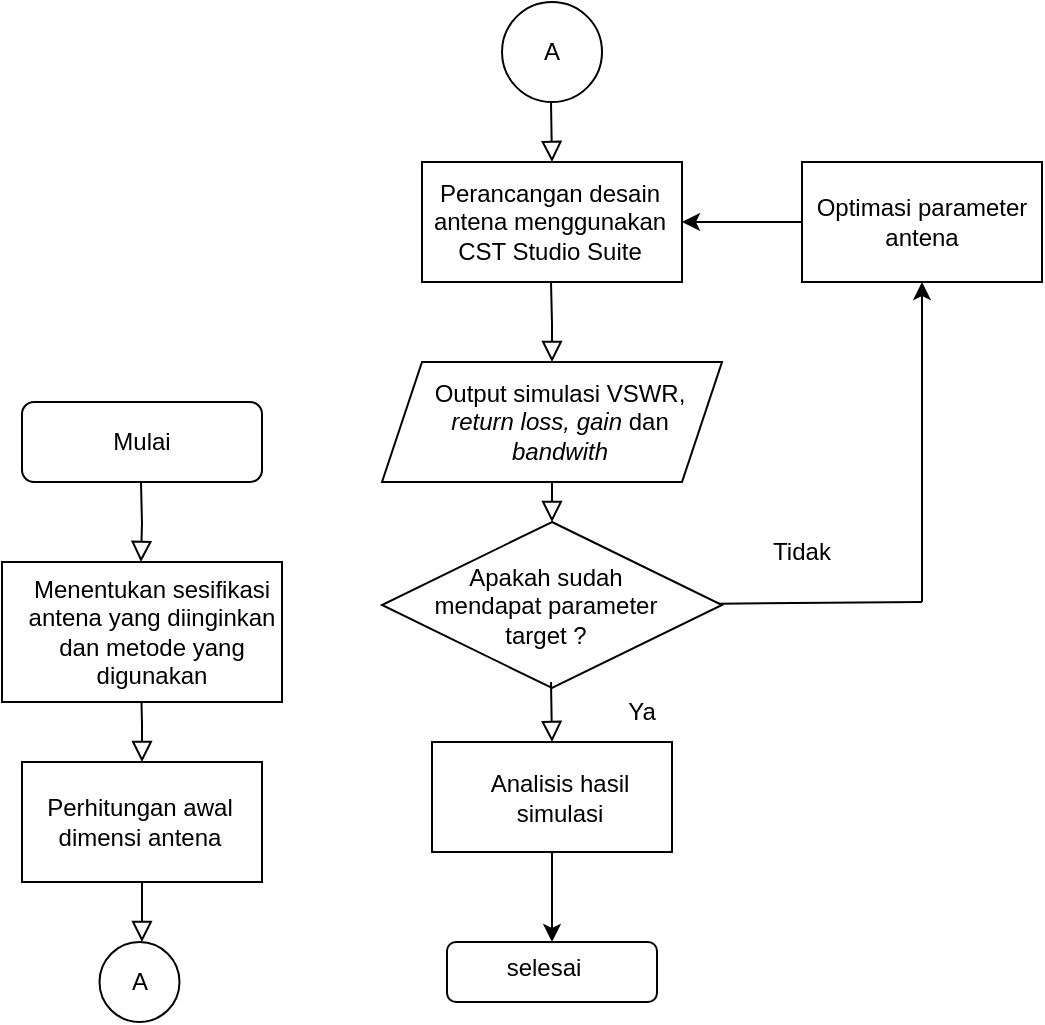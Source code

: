 <mxfile version="25.0.1">
  <diagram id="C5RBs43oDa-KdzZeNtuy" name="Page-1">
    <mxGraphModel dx="1462" dy="628" grid="1" gridSize="10" guides="1" tooltips="1" connect="1" arrows="1" fold="1" page="1" pageScale="1" pageWidth="827" pageHeight="1169" math="0" shadow="0">
      <root>
        <mxCell id="WIyWlLk6GJQsqaUBKTNV-0" />
        <mxCell id="WIyWlLk6GJQsqaUBKTNV-1" parent="WIyWlLk6GJQsqaUBKTNV-0" />
        <mxCell id="WIyWlLk6GJQsqaUBKTNV-3" value="Mulai" style="rounded=1;whiteSpace=wrap;html=1;fontSize=12;glass=0;strokeWidth=1;shadow=0;movable=1;resizable=1;rotatable=1;deletable=1;editable=1;locked=0;connectable=1;" parent="WIyWlLk6GJQsqaUBKTNV-1" vertex="1">
          <mxGeometry x="164" y="290" width="120" height="40" as="geometry" />
        </mxCell>
        <mxCell id="WIyWlLk6GJQsqaUBKTNV-4" value="" style="rounded=0;html=1;jettySize=auto;orthogonalLoop=1;fontSize=11;endArrow=block;endFill=0;endSize=8;strokeWidth=1;shadow=0;labelBackgroundColor=none;edgeStyle=orthogonalEdgeStyle;movable=1;resizable=1;rotatable=1;deletable=1;editable=1;locked=0;connectable=1;" parent="WIyWlLk6GJQsqaUBKTNV-1" edge="1">
          <mxGeometry y="20" relative="1" as="geometry">
            <mxPoint as="offset" />
            <mxPoint x="223.5" y="330" as="sourcePoint" />
            <mxPoint x="223.5" y="370" as="targetPoint" />
          </mxGeometry>
        </mxCell>
        <mxCell id="WIyWlLk6GJQsqaUBKTNV-8" value="" style="rounded=0;html=1;jettySize=auto;orthogonalLoop=1;fontSize=11;endArrow=block;endFill=0;endSize=8;strokeWidth=1;shadow=0;labelBackgroundColor=none;edgeStyle=orthogonalEdgeStyle;exitX=0.5;exitY=1;exitDx=0;exitDy=0;movable=1;resizable=1;rotatable=1;deletable=1;editable=1;locked=0;connectable=1;" parent="WIyWlLk6GJQsqaUBKTNV-1" edge="1">
          <mxGeometry x="0.333" y="20" relative="1" as="geometry">
            <mxPoint as="offset" />
            <mxPoint x="223.5" y="430" as="sourcePoint" />
            <mxPoint x="224" y="470" as="targetPoint" />
            <Array as="points" />
          </mxGeometry>
        </mxCell>
        <mxCell id="cpolXM8HQytNgNx-QMgu-1" value="" style="rounded=0;whiteSpace=wrap;html=1;movable=1;resizable=1;rotatable=1;deletable=1;editable=1;locked=0;connectable=1;" vertex="1" parent="WIyWlLk6GJQsqaUBKTNV-1">
          <mxGeometry x="154" y="370" width="140" height="70" as="geometry" />
        </mxCell>
        <mxCell id="cpolXM8HQytNgNx-QMgu-2" value="" style="rounded=0;whiteSpace=wrap;html=1;movable=1;resizable=1;rotatable=1;deletable=1;editable=1;locked=0;connectable=1;" vertex="1" parent="WIyWlLk6GJQsqaUBKTNV-1">
          <mxGeometry x="164" y="470" width="120" height="60" as="geometry" />
        </mxCell>
        <mxCell id="cpolXM8HQytNgNx-QMgu-3" value="Menentukan sesifikasi antena yang diinginkan dan metode yang digunakan" style="text;html=1;align=center;verticalAlign=middle;whiteSpace=wrap;rounded=0;movable=1;resizable=1;rotatable=1;deletable=1;editable=1;locked=0;connectable=1;" vertex="1" parent="WIyWlLk6GJQsqaUBKTNV-1">
          <mxGeometry x="164" y="397.5" width="130" height="15" as="geometry" />
        </mxCell>
        <mxCell id="cpolXM8HQytNgNx-QMgu-6" value="Perhitungan awal dimensi antena" style="text;html=1;align=center;verticalAlign=middle;whiteSpace=wrap;rounded=0;movable=1;resizable=1;rotatable=1;deletable=1;editable=1;locked=0;connectable=1;" vertex="1" parent="WIyWlLk6GJQsqaUBKTNV-1">
          <mxGeometry x="174" y="485" width="97.5" height="30" as="geometry" />
        </mxCell>
        <mxCell id="cpolXM8HQytNgNx-QMgu-7" value="" style="ellipse;whiteSpace=wrap;html=1;aspect=fixed;movable=1;resizable=1;rotatable=1;deletable=1;editable=1;locked=0;connectable=1;" vertex="1" parent="WIyWlLk6GJQsqaUBKTNV-1">
          <mxGeometry x="202.75" y="560" width="40" height="40" as="geometry" />
        </mxCell>
        <mxCell id="cpolXM8HQytNgNx-QMgu-8" value="" style="rounded=0;html=1;jettySize=auto;orthogonalLoop=1;fontSize=11;endArrow=block;endFill=0;endSize=8;strokeWidth=1;shadow=0;labelBackgroundColor=none;edgeStyle=orthogonalEdgeStyle;movable=1;resizable=1;rotatable=1;deletable=1;editable=1;locked=0;connectable=1;" edge="1" parent="WIyWlLk6GJQsqaUBKTNV-1">
          <mxGeometry x="0.333" y="20" relative="1" as="geometry">
            <mxPoint as="offset" />
            <mxPoint x="224" y="530" as="sourcePoint" />
            <mxPoint x="223.98" y="560" as="targetPoint" />
            <Array as="points" />
          </mxGeometry>
        </mxCell>
        <mxCell id="cpolXM8HQytNgNx-QMgu-9" value="A" style="text;html=1;align=center;verticalAlign=middle;whiteSpace=wrap;rounded=0;movable=1;resizable=1;rotatable=1;deletable=1;editable=1;locked=0;connectable=1;" vertex="1" parent="WIyWlLk6GJQsqaUBKTNV-1">
          <mxGeometry x="192.75" y="565" width="60" height="30" as="geometry" />
        </mxCell>
        <mxCell id="cpolXM8HQytNgNx-QMgu-10" value="" style="ellipse;whiteSpace=wrap;html=1;aspect=fixed;movable=1;resizable=1;rotatable=1;deletable=1;editable=1;locked=0;connectable=1;" vertex="1" parent="WIyWlLk6GJQsqaUBKTNV-1">
          <mxGeometry x="404" y="90" width="50" height="50" as="geometry" />
        </mxCell>
        <mxCell id="cpolXM8HQytNgNx-QMgu-11" value="A" style="text;html=1;align=center;verticalAlign=middle;whiteSpace=wrap;rounded=0;movable=1;resizable=1;rotatable=1;deletable=1;editable=1;locked=0;connectable=1;" vertex="1" parent="WIyWlLk6GJQsqaUBKTNV-1">
          <mxGeometry x="399" y="100" width="60" height="30" as="geometry" />
        </mxCell>
        <mxCell id="cpolXM8HQytNgNx-QMgu-12" value="" style="shape=parallelogram;perimeter=parallelogramPerimeter;whiteSpace=wrap;html=1;fixedSize=1;movable=1;resizable=1;rotatable=1;deletable=1;editable=1;locked=0;connectable=1;" vertex="1" parent="WIyWlLk6GJQsqaUBKTNV-1">
          <mxGeometry x="344" y="270" width="170" height="60" as="geometry" />
        </mxCell>
        <mxCell id="cpolXM8HQytNgNx-QMgu-13" value="" style="rhombus;whiteSpace=wrap;html=1;movable=1;resizable=1;rotatable=1;deletable=1;editable=1;locked=0;connectable=1;" vertex="1" parent="WIyWlLk6GJQsqaUBKTNV-1">
          <mxGeometry x="344" y="350" width="170" height="83" as="geometry" />
        </mxCell>
        <mxCell id="cpolXM8HQytNgNx-QMgu-27" value="" style="edgeStyle=orthogonalEdgeStyle;rounded=0;orthogonalLoop=1;jettySize=auto;html=1;movable=1;resizable=1;rotatable=1;deletable=1;editable=1;locked=0;connectable=1;" edge="1" parent="WIyWlLk6GJQsqaUBKTNV-1" source="cpolXM8HQytNgNx-QMgu-14" target="cpolXM8HQytNgNx-QMgu-15">
          <mxGeometry relative="1" as="geometry" />
        </mxCell>
        <mxCell id="cpolXM8HQytNgNx-QMgu-14" value="" style="rounded=0;whiteSpace=wrap;html=1;movable=1;resizable=1;rotatable=1;deletable=1;editable=1;locked=0;connectable=1;" vertex="1" parent="WIyWlLk6GJQsqaUBKTNV-1">
          <mxGeometry x="369" y="460" width="120" height="55" as="geometry" />
        </mxCell>
        <mxCell id="cpolXM8HQytNgNx-QMgu-15" value="" style="rounded=1;whiteSpace=wrap;html=1;movable=1;resizable=1;rotatable=1;deletable=1;editable=1;locked=0;connectable=1;" vertex="1" parent="WIyWlLk6GJQsqaUBKTNV-1">
          <mxGeometry x="376.5" y="560" width="105" height="30" as="geometry" />
        </mxCell>
        <mxCell id="cpolXM8HQytNgNx-QMgu-16" value="" style="rounded=0;whiteSpace=wrap;html=1;movable=1;resizable=1;rotatable=1;deletable=1;editable=1;locked=0;connectable=1;" vertex="1" parent="WIyWlLk6GJQsqaUBKTNV-1">
          <mxGeometry x="554" y="170" width="120" height="60" as="geometry" />
        </mxCell>
        <mxCell id="cpolXM8HQytNgNx-QMgu-18" value="" style="rounded=0;whiteSpace=wrap;html=1;movable=1;resizable=1;rotatable=1;deletable=1;editable=1;locked=0;connectable=1;" vertex="1" parent="WIyWlLk6GJQsqaUBKTNV-1">
          <mxGeometry x="364" y="170" width="130" height="60" as="geometry" />
        </mxCell>
        <mxCell id="cpolXM8HQytNgNx-QMgu-20" value="" style="rounded=0;html=1;jettySize=auto;orthogonalLoop=1;fontSize=11;endArrow=block;endFill=0;endSize=8;strokeWidth=1;shadow=0;labelBackgroundColor=none;edgeStyle=orthogonalEdgeStyle;movable=1;resizable=1;rotatable=1;deletable=1;editable=1;locked=0;connectable=1;" edge="1" parent="WIyWlLk6GJQsqaUBKTNV-1">
          <mxGeometry y="20" relative="1" as="geometry">
            <mxPoint as="offset" />
            <mxPoint x="428.5" y="140" as="sourcePoint" />
            <mxPoint x="429" y="170" as="targetPoint" />
          </mxGeometry>
        </mxCell>
        <mxCell id="cpolXM8HQytNgNx-QMgu-21" value="" style="rounded=0;html=1;jettySize=auto;orthogonalLoop=1;fontSize=11;endArrow=block;endFill=0;endSize=8;strokeWidth=1;shadow=0;labelBackgroundColor=none;edgeStyle=orthogonalEdgeStyle;entryX=0.5;entryY=0;entryDx=0;entryDy=0;movable=1;resizable=1;rotatable=1;deletable=1;editable=1;locked=0;connectable=1;" edge="1" parent="WIyWlLk6GJQsqaUBKTNV-1" target="cpolXM8HQytNgNx-QMgu-12">
          <mxGeometry y="20" relative="1" as="geometry">
            <mxPoint as="offset" />
            <mxPoint x="428.5" y="230" as="sourcePoint" />
            <mxPoint x="429" y="260" as="targetPoint" />
          </mxGeometry>
        </mxCell>
        <mxCell id="cpolXM8HQytNgNx-QMgu-22" value="" style="rounded=0;html=1;jettySize=auto;orthogonalLoop=1;fontSize=11;endArrow=block;endFill=0;endSize=8;strokeWidth=1;shadow=0;labelBackgroundColor=none;edgeStyle=orthogonalEdgeStyle;movable=1;resizable=1;rotatable=1;deletable=1;editable=1;locked=0;connectable=1;" edge="1" parent="WIyWlLk6GJQsqaUBKTNV-1">
          <mxGeometry y="20" relative="1" as="geometry">
            <mxPoint as="offset" />
            <mxPoint x="429" y="330" as="sourcePoint" />
            <mxPoint x="429" y="350" as="targetPoint" />
          </mxGeometry>
        </mxCell>
        <mxCell id="cpolXM8HQytNgNx-QMgu-23" value="" style="rounded=0;html=1;jettySize=auto;orthogonalLoop=1;fontSize=11;endArrow=block;endFill=0;endSize=8;strokeWidth=1;shadow=0;labelBackgroundColor=none;edgeStyle=orthogonalEdgeStyle;movable=1;resizable=1;rotatable=1;deletable=1;editable=1;locked=0;connectable=1;" edge="1" parent="WIyWlLk6GJQsqaUBKTNV-1">
          <mxGeometry y="20" relative="1" as="geometry">
            <mxPoint as="offset" />
            <mxPoint x="428.5" y="430" as="sourcePoint" />
            <mxPoint x="429" y="460" as="targetPoint" />
          </mxGeometry>
        </mxCell>
        <mxCell id="cpolXM8HQytNgNx-QMgu-28" value="" style="endArrow=classic;html=1;rounded=0;movable=1;resizable=1;rotatable=1;deletable=1;editable=1;locked=0;connectable=1;" edge="1" parent="WIyWlLk6GJQsqaUBKTNV-1">
          <mxGeometry width="50" height="50" relative="1" as="geometry">
            <mxPoint x="554" y="200" as="sourcePoint" />
            <mxPoint x="494" y="200" as="targetPoint" />
          </mxGeometry>
        </mxCell>
        <mxCell id="cpolXM8HQytNgNx-QMgu-29" value="" style="endArrow=none;html=1;rounded=0;movable=1;resizable=1;rotatable=1;deletable=1;editable=1;locked=0;connectable=1;" edge="1" parent="WIyWlLk6GJQsqaUBKTNV-1" source="cpolXM8HQytNgNx-QMgu-13">
          <mxGeometry width="50" height="50" relative="1" as="geometry">
            <mxPoint x="513" y="397.5" as="sourcePoint" />
            <mxPoint x="614" y="390" as="targetPoint" />
          </mxGeometry>
        </mxCell>
        <mxCell id="cpolXM8HQytNgNx-QMgu-30" value="" style="endArrow=classic;html=1;rounded=0;entryX=0.5;entryY=1;entryDx=0;entryDy=0;movable=1;resizable=1;rotatable=1;deletable=1;editable=1;locked=0;connectable=1;" edge="1" parent="WIyWlLk6GJQsqaUBKTNV-1" target="cpolXM8HQytNgNx-QMgu-16">
          <mxGeometry width="50" height="50" relative="1" as="geometry">
            <mxPoint x="614" y="390" as="sourcePoint" />
            <mxPoint x="624" y="230" as="targetPoint" />
          </mxGeometry>
        </mxCell>
        <mxCell id="cpolXM8HQytNgNx-QMgu-32" value="Perancangan desain antena menggunakan CST Studio Suite" style="text;html=1;align=center;verticalAlign=middle;whiteSpace=wrap;rounded=0;movable=1;resizable=1;rotatable=1;deletable=1;editable=1;locked=0;connectable=1;" vertex="1" parent="WIyWlLk6GJQsqaUBKTNV-1">
          <mxGeometry x="364" y="187.5" width="127.5" height="25" as="geometry" />
        </mxCell>
        <mxCell id="cpolXM8HQytNgNx-QMgu-33" value="Output simulasi VSWR, &lt;i&gt;return loss, gain &lt;/i&gt;dan&lt;i&gt; bandwith&lt;/i&gt;" style="text;html=1;align=center;verticalAlign=middle;whiteSpace=wrap;rounded=0;movable=1;resizable=1;rotatable=1;deletable=1;editable=1;locked=0;connectable=1;" vertex="1" parent="WIyWlLk6GJQsqaUBKTNV-1">
          <mxGeometry x="369" y="287.5" width="127.5" height="25" as="geometry" />
        </mxCell>
        <mxCell id="cpolXM8HQytNgNx-QMgu-35" value="Apakah sudah mendapat parameter target ?" style="text;html=1;align=center;verticalAlign=middle;whiteSpace=wrap;rounded=0;movable=1;resizable=1;rotatable=1;deletable=1;editable=1;locked=0;connectable=1;" vertex="1" parent="WIyWlLk6GJQsqaUBKTNV-1">
          <mxGeometry x="361.5" y="379" width="127.5" height="25" as="geometry" />
        </mxCell>
        <mxCell id="cpolXM8HQytNgNx-QMgu-36" value="Analisis hasil simulasi" style="text;html=1;align=center;verticalAlign=middle;whiteSpace=wrap;rounded=0;movable=1;resizable=1;rotatable=1;deletable=1;editable=1;locked=0;connectable=1;" vertex="1" parent="WIyWlLk6GJQsqaUBKTNV-1">
          <mxGeometry x="377.75" y="475" width="110" height="25" as="geometry" />
        </mxCell>
        <mxCell id="cpolXM8HQytNgNx-QMgu-37" value="selesai" style="text;html=1;align=center;verticalAlign=middle;whiteSpace=wrap;rounded=0;movable=1;resizable=1;rotatable=1;deletable=1;editable=1;locked=0;connectable=1;" vertex="1" parent="WIyWlLk6GJQsqaUBKTNV-1">
          <mxGeometry x="370.25" y="560" width="110" height="25" as="geometry" />
        </mxCell>
        <mxCell id="cpolXM8HQytNgNx-QMgu-38" value="Optimasi parameter antena" style="text;html=1;align=center;verticalAlign=middle;whiteSpace=wrap;rounded=0;movable=1;resizable=1;rotatable=1;deletable=1;editable=1;locked=0;connectable=1;" vertex="1" parent="WIyWlLk6GJQsqaUBKTNV-1">
          <mxGeometry x="559" y="187.5" width="110" height="25" as="geometry" />
        </mxCell>
        <mxCell id="cpolXM8HQytNgNx-QMgu-39" value="Tidak" style="text;html=1;align=center;verticalAlign=middle;whiteSpace=wrap;rounded=0;movable=1;resizable=1;rotatable=1;deletable=1;editable=1;locked=0;connectable=1;" vertex="1" parent="WIyWlLk6GJQsqaUBKTNV-1">
          <mxGeometry x="524" y="350" width="60" height="30" as="geometry" />
        </mxCell>
        <mxCell id="cpolXM8HQytNgNx-QMgu-40" value="Ya" style="text;html=1;align=center;verticalAlign=middle;whiteSpace=wrap;rounded=0;movable=1;resizable=1;rotatable=1;deletable=1;editable=1;locked=0;connectable=1;" vertex="1" parent="WIyWlLk6GJQsqaUBKTNV-1">
          <mxGeometry x="444" y="430" width="60" height="30" as="geometry" />
        </mxCell>
      </root>
    </mxGraphModel>
  </diagram>
</mxfile>
